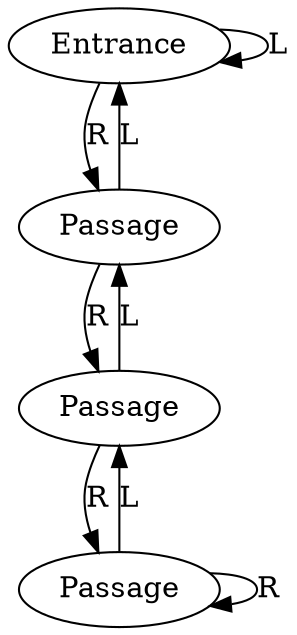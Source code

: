 digraph intro {
    origin[label="Entrance"];
    A[label="Passage"];
    B[label="Passage"];
    C[label="Passage"];

    origin -> A [label="R"];
    A -> B [label="R"];
    B -> C [label="R"];
    C -> C [label="R"];

    origin -> origin [label="L"];
    A -> origin [label="L"];
    B -> A [label="L"];
    C -> B [label="L"];
}
